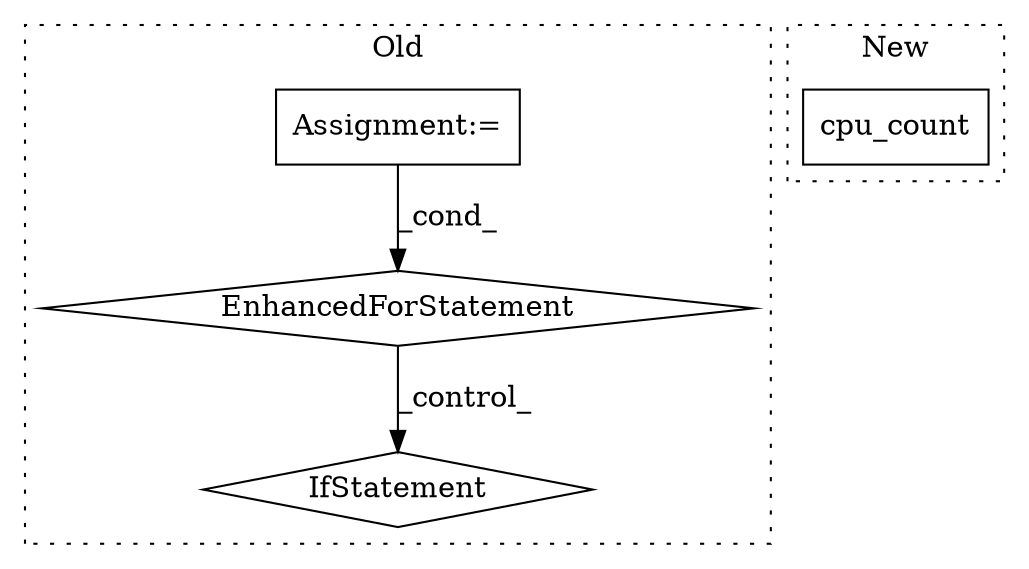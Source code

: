 digraph G {
subgraph cluster0 {
1 [label="EnhancedForStatement" a="70" s="1457,1533" l="53,2" shape="diamond"];
3 [label="IfStatement" a="25" s="1599" l="3" shape="diamond"];
4 [label="Assignment:=" a="7" s="1457,1533" l="53,2" shape="box"];
label = "Old";
style="dotted";
}
subgraph cluster1 {
2 [label="cpu_count" a="32" s="1509" l="11" shape="box"];
label = "New";
style="dotted";
}
1 -> 3 [label="_control_"];
4 -> 1 [label="_cond_"];
}